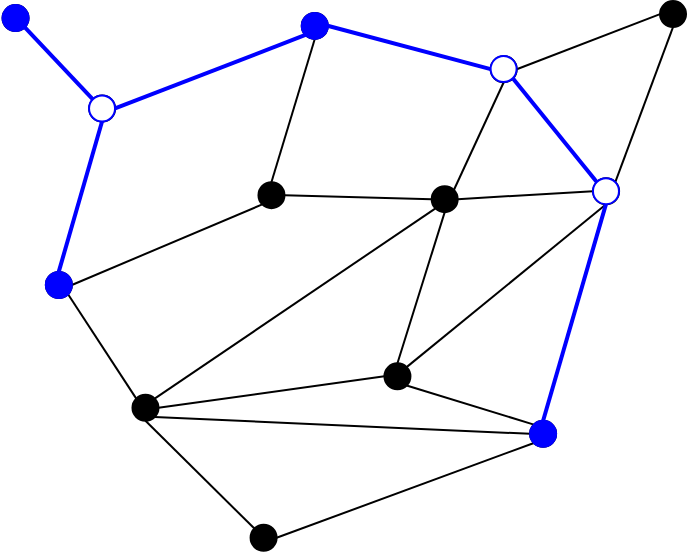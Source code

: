 <mxfile>
    <diagram name="Page-1" id="gsfR2lPIybh8ACA6FocS">
        <mxGraphModel dx="678" dy="361" grid="1" gridSize="1.968" guides="1" tooltips="1" connect="1" arrows="1" fold="1" page="1" pageScale="1" pageWidth="425" pageHeight="338" background="none" math="0" shadow="0">
            <root>
                <mxCell id="0"/>
                <mxCell id="1" value="layer00" style="" parent="0"/>
                <mxCell id="3" value="" style="ellipse;whiteSpace=wrap;html=1;aspect=fixed;fillColor=#000000;" parent="1" vertex="1">
                    <mxGeometry x="45.28" y="29.53" width="13" height="13" as="geometry"/>
                </mxCell>
                <mxCell id="4" value="" style="ellipse;whiteSpace=wrap;html=1;aspect=fixed;fillColor=#000000;" parent="1" vertex="1">
                    <mxGeometry x="66.928" y="162.999" width="13" height="13" as="geometry"/>
                </mxCell>
                <mxCell id="7" value="" style="ellipse;whiteSpace=wrap;html=1;aspect=fixed;fillColor=#000000;" parent="1" vertex="1">
                    <mxGeometry x="88.587" y="74.807" width="13" height="13" as="geometry"/>
                </mxCell>
                <mxCell id="8" value="" style="ellipse;whiteSpace=wrap;html=1;aspect=fixed;fillColor=#000000;" parent="1" vertex="1">
                    <mxGeometry x="289.365" y="55.116" width="13" height="13" as="geometry"/>
                </mxCell>
                <mxCell id="9" value="" style="ellipse;whiteSpace=wrap;html=1;aspect=fixed;fillColor=#000000;" parent="1" vertex="1">
                    <mxGeometry x="194.884" y="33.464" width="13" height="13" as="geometry"/>
                </mxCell>
                <mxCell id="10" value="" style="ellipse;whiteSpace=wrap;html=1;aspect=fixed;fillColor=#000000;" parent="1" vertex="1">
                    <mxGeometry x="173.233" y="118.112" width="13" height="13" as="geometry"/>
                </mxCell>
                <mxCell id="11" value="" style="ellipse;whiteSpace=wrap;html=1;aspect=fixed;fillColor=#000000;" parent="1" vertex="1">
                    <mxGeometry x="340.551" y="116.141" width="13" height="13" as="geometry"/>
                </mxCell>
                <mxCell id="12" value="" style="ellipse;whiteSpace=wrap;html=1;aspect=fixed;fillColor=#000000;" parent="1" vertex="1">
                    <mxGeometry x="236.219" y="208.659" width="13" height="13" as="geometry"/>
                </mxCell>
                <mxCell id="13" value="" style="ellipse;whiteSpace=wrap;html=1;aspect=fixed;fillColor=#000000;" parent="1" vertex="1">
                    <mxGeometry x="110.238" y="224.408" width="13" height="13" as="geometry"/>
                </mxCell>
                <mxCell id="14" value="" style="ellipse;whiteSpace=wrap;html=1;aspect=fixed;fillColor=#000000;" parent="1" vertex="1">
                    <mxGeometry x="309.057" y="237.406" width="13" height="13" as="geometry"/>
                </mxCell>
                <mxCell id="15" value="" style="ellipse;whiteSpace=wrap;html=1;aspect=fixed;fillColor=#000000;" parent="1" vertex="1">
                    <mxGeometry x="259.845" y="120.075" width="13" height="13" as="geometry"/>
                </mxCell>
                <mxCell id="16" value="" style="ellipse;whiteSpace=wrap;html=1;aspect=fixed;fillColor=#000000;" parent="1" vertex="1">
                    <mxGeometry x="169.293" y="289.373" width="13" height="13" as="geometry"/>
                </mxCell>
                <mxCell id="17" value="" style="ellipse;whiteSpace=wrap;html=1;aspect=fixed;fillColor=#000000;" parent="1" vertex="1">
                    <mxGeometry x="374.012" y="27.562" width="13" height="13" as="geometry"/>
                </mxCell>
                <mxCell id="eSA84T2NVFT6d7LiYqhv-20" value="layer01" style="" parent="0"/>
                <mxCell id="21" style="edgeStyle=none;html=1;exitX=1;exitY=1;exitDx=0;exitDy=0;entryX=0;entryY=0;entryDx=0;entryDy=0;endArrow=none;endFill=0;" parent="eSA84T2NVFT6d7LiYqhv-20" edge="1">
                    <mxGeometry relative="1" as="geometry">
                        <mxPoint x="56.376" y="40.626" as="sourcePoint"/>
                        <mxPoint x="90.491" y="76.711" as="targetPoint"/>
                    </mxGeometry>
                </mxCell>
                <mxCell id="22" style="edgeStyle=none;html=1;exitX=1;exitY=0.5;exitDx=0;exitDy=0;entryX=0;entryY=1;entryDx=0;entryDy=0;endArrow=none;endFill=0;" parent="eSA84T2NVFT6d7LiYqhv-20" source="7" edge="1">
                    <mxGeometry relative="1" as="geometry">
                        <mxPoint x="101.587" y="81.307" as="sourcePoint"/>
                        <mxPoint x="196.788" y="44.56" as="targetPoint"/>
                    </mxGeometry>
                </mxCell>
                <mxCell id="25" style="edgeStyle=none;html=1;exitX=0.5;exitY=1;exitDx=0;exitDy=0;entryX=1;entryY=0;entryDx=0;entryDy=0;endArrow=none;endFill=0;" parent="eSA84T2NVFT6d7LiYqhv-20" source="8" target="15" edge="1">
                    <mxGeometry relative="1" as="geometry"/>
                </mxCell>
                <mxCell id="35" style="edgeStyle=none;html=1;exitX=0.5;exitY=0;exitDx=0;exitDy=0;entryX=0.5;entryY=1;entryDx=0;entryDy=0;endArrow=none;endFill=0;" parent="eSA84T2NVFT6d7LiYqhv-20" source="4" target="7" edge="1">
                    <mxGeometry relative="1" as="geometry"/>
                </mxCell>
                <mxCell id="42" style="edgeStyle=none;html=1;exitX=0.5;exitY=1;exitDx=0;exitDy=0;entryX=0;entryY=0;entryDx=0;entryDy=0;endArrow=none;endFill=0;" parent="eSA84T2NVFT6d7LiYqhv-20" source="13" target="16" edge="1">
                    <mxGeometry relative="1" as="geometry"/>
                </mxCell>
                <mxCell id="43" style="edgeStyle=none;html=1;exitX=1;exitY=0.5;exitDx=0;exitDy=0;entryX=0;entryY=1;entryDx=0;entryDy=0;endArrow=none;endFill=0;" parent="eSA84T2NVFT6d7LiYqhv-20" source="16" target="14" edge="1">
                    <mxGeometry relative="1" as="geometry"/>
                </mxCell>
                <mxCell id="47" style="edgeStyle=none;html=1;exitX=0.5;exitY=1;exitDx=0;exitDy=0;entryX=0.454;entryY=0.146;entryDx=0;entryDy=0;endArrow=none;endFill=0;entryPerimeter=0;" parent="eSA84T2NVFT6d7LiYqhv-20" edge="1">
                    <mxGeometry relative="1" as="geometry">
                        <mxPoint x="201.384" y="46.464" as="sourcePoint"/>
                        <mxPoint x="179.135" y="120.011" as="targetPoint"/>
                    </mxGeometry>
                </mxCell>
                <mxCell id="48" style="edgeStyle=none;html=1;exitX=1;exitY=0.5;exitDx=0;exitDy=0;entryX=0;entryY=0.5;entryDx=0;entryDy=0;endArrow=none;endFill=0;" parent="eSA84T2NVFT6d7LiYqhv-20" edge="1">
                    <mxGeometry relative="1" as="geometry">
                        <mxPoint x="207.884" y="39.964" as="sourcePoint"/>
                        <mxPoint x="289.366" y="61.615" as="targetPoint"/>
                    </mxGeometry>
                </mxCell>
                <mxCell id="49" style="edgeStyle=none;html=1;exitX=1;exitY=1;exitDx=0;exitDy=0;entryX=0;entryY=0;entryDx=0;entryDy=0;endArrow=none;endFill=0;" parent="eSA84T2NVFT6d7LiYqhv-20" edge="1">
                    <mxGeometry relative="1" as="geometry">
                        <mxPoint x="300.462" y="66.212" as="sourcePoint"/>
                        <mxPoint x="342.455" y="118.045" as="targetPoint"/>
                    </mxGeometry>
                </mxCell>
                <mxCell id="50" style="edgeStyle=none;html=1;exitX=1;exitY=0.5;exitDx=0;exitDy=0;entryX=0;entryY=0.5;entryDx=0;entryDy=0;endArrow=none;endFill=0;" parent="eSA84T2NVFT6d7LiYqhv-20" edge="1">
                    <mxGeometry relative="1" as="geometry">
                        <mxPoint x="186.233" y="124.613" as="sourcePoint"/>
                        <mxPoint x="259.845" y="126.575" as="targetPoint"/>
                    </mxGeometry>
                </mxCell>
                <mxCell id="51" style="edgeStyle=none;html=1;exitX=1;exitY=0.5;exitDx=0;exitDy=0;endArrow=none;endFill=0;entryX=0;entryY=0.5;entryDx=0;entryDy=0;" parent="eSA84T2NVFT6d7LiYqhv-20" edge="1">
                    <mxGeometry relative="1" as="geometry">
                        <mxPoint x="272.845" y="126.575" as="sourcePoint"/>
                        <mxPoint x="340.551" y="122.641" as="targetPoint"/>
                    </mxGeometry>
                </mxCell>
                <mxCell id="52" style="edgeStyle=none;html=1;exitX=1;exitY=0;exitDx=0;exitDy=0;entryX=0.5;entryY=1;entryDx=0;entryDy=0;endArrow=none;endFill=0;" parent="eSA84T2NVFT6d7LiYqhv-20" edge="1">
                    <mxGeometry relative="1" as="geometry">
                        <mxPoint x="351.647" y="118.045" as="sourcePoint"/>
                        <mxPoint x="380.512" y="40.562" as="targetPoint"/>
                    </mxGeometry>
                </mxCell>
                <mxCell id="53" style="edgeStyle=none;html=1;exitX=0;exitY=0.5;exitDx=0;exitDy=0;entryX=1;entryY=0.5;entryDx=0;entryDy=0;endArrow=none;endFill=0;" parent="eSA84T2NVFT6d7LiYqhv-20" edge="1">
                    <mxGeometry relative="1" as="geometry">
                        <mxPoint x="374.012" y="34.062" as="sourcePoint"/>
                        <mxPoint x="302.365" y="61.615" as="targetPoint"/>
                    </mxGeometry>
                </mxCell>
                <mxCell id="54" style="edgeStyle=none;html=1;exitX=0.5;exitY=1;exitDx=0;exitDy=0;entryX=0.5;entryY=0;entryDx=0;entryDy=0;endArrow=none;endFill=0;" parent="eSA84T2NVFT6d7LiYqhv-20" edge="1">
                    <mxGeometry relative="1" as="geometry">
                        <mxPoint x="266.345" y="133.075" as="sourcePoint"/>
                        <mxPoint x="242.719" y="208.659" as="targetPoint"/>
                    </mxGeometry>
                </mxCell>
                <mxCell id="55" style="edgeStyle=none;html=1;exitX=1;exitY=0;exitDx=0;exitDy=0;entryX=0.5;entryY=1;entryDx=0;entryDy=0;endArrow=none;endFill=0;" parent="eSA84T2NVFT6d7LiYqhv-20" edge="1">
                    <mxGeometry relative="1" as="geometry">
                        <mxPoint x="247.316" y="210.563" as="sourcePoint"/>
                        <mxPoint x="347.051" y="129.141" as="targetPoint"/>
                    </mxGeometry>
                </mxCell>
                <mxCell id="56" style="edgeStyle=none;html=1;exitX=0;exitY=1;exitDx=0;exitDy=0;entryX=1;entryY=0.5;entryDx=0;entryDy=0;endArrow=none;endFill=0;" parent="eSA84T2NVFT6d7LiYqhv-20" edge="1">
                    <mxGeometry relative="1" as="geometry">
                        <mxPoint x="175.136" y="129.209" as="sourcePoint"/>
                        <mxPoint x="79.928" y="169.499" as="targetPoint"/>
                    </mxGeometry>
                </mxCell>
                <mxCell id="57" style="edgeStyle=none;html=1;exitX=1;exitY=1;exitDx=0;exitDy=0;entryX=0;entryY=0;entryDx=0;entryDy=0;endArrow=none;endFill=0;" parent="eSA84T2NVFT6d7LiYqhv-20" edge="1">
                    <mxGeometry relative="1" as="geometry">
                        <mxPoint x="78.025" y="174.095" as="sourcePoint"/>
                        <mxPoint x="112.142" y="226.312" as="targetPoint"/>
                    </mxGeometry>
                </mxCell>
                <mxCell id="58" style="edgeStyle=none;html=1;exitX=1;exitY=0.5;exitDx=0;exitDy=0;entryX=0;entryY=0.5;entryDx=0;entryDy=0;endArrow=none;endFill=0;" parent="eSA84T2NVFT6d7LiYqhv-20" edge="1">
                    <mxGeometry relative="1" as="geometry">
                        <mxPoint x="123.238" y="230.908" as="sourcePoint"/>
                        <mxPoint x="236.219" y="215.159" as="targetPoint"/>
                    </mxGeometry>
                </mxCell>
                <mxCell id="59" style="edgeStyle=none;html=1;exitX=1;exitY=0;exitDx=0;exitDy=0;entryX=0;entryY=1;entryDx=0;entryDy=0;endArrow=none;endFill=0;" parent="eSA84T2NVFT6d7LiYqhv-20" edge="1">
                    <mxGeometry relative="1" as="geometry">
                        <mxPoint x="121.334" y="226.312" as="sourcePoint"/>
                        <mxPoint x="261.749" y="131.171" as="targetPoint"/>
                    </mxGeometry>
                </mxCell>
                <mxCell id="61" style="edgeStyle=none;html=1;exitX=1;exitY=1;exitDx=0;exitDy=0;entryX=0;entryY=0.5;entryDx=0;entryDy=0;endArrow=none;endFill=0;" parent="eSA84T2NVFT6d7LiYqhv-20" edge="1">
                    <mxGeometry relative="1" as="geometry">
                        <mxPoint x="121.334" y="235.504" as="sourcePoint"/>
                        <mxPoint x="309.056" y="243.906" as="targetPoint"/>
                    </mxGeometry>
                </mxCell>
                <mxCell id="62" style="edgeStyle=none;html=1;exitX=1;exitY=1;exitDx=0;exitDy=0;entryX=0;entryY=0;entryDx=0;entryDy=0;endArrow=none;endFill=0;" parent="eSA84T2NVFT6d7LiYqhv-20" edge="1">
                    <mxGeometry relative="1" as="geometry">
                        <mxPoint x="247.316" y="219.756" as="sourcePoint"/>
                        <mxPoint x="310.96" y="239.31" as="targetPoint"/>
                    </mxGeometry>
                </mxCell>
                <mxCell id="95" style="edgeStyle=none;html=1;exitX=0.5;exitY=1;exitDx=0;exitDy=0;entryX=0.5;entryY=0;entryDx=0;entryDy=0;endArrow=none;endFill=0;" edge="1" parent="eSA84T2NVFT6d7LiYqhv-20">
                    <mxGeometry relative="1" as="geometry">
                        <mxPoint x="346.988" y="129.078" as="sourcePoint"/>
                        <mxPoint x="315.554" y="237.404" as="targetPoint"/>
                    </mxGeometry>
                </mxCell>
                <mxCell id="eSA84T2NVFT6d7LiYqhv-19" value="layer02" style="" parent="0"/>
                <mxCell id="70" value="" style="ellipse;whiteSpace=wrap;html=1;aspect=fixed;fillColor=#0000FF;strokeColor=#0000FF;" parent="eSA84T2NVFT6d7LiYqhv-19" vertex="1">
                    <mxGeometry x="45.277" y="29.527" width="13" height="13" as="geometry"/>
                </mxCell>
                <mxCell id="71" value="" style="ellipse;whiteSpace=wrap;html=1;aspect=fixed;fillColor=#0000FF;strokeColor=#0000FF;" parent="eSA84T2NVFT6d7LiYqhv-19" vertex="1">
                    <mxGeometry x="66.925" y="162.996" width="13" height="13" as="geometry"/>
                </mxCell>
                <mxCell id="72" value="" style="ellipse;whiteSpace=wrap;html=1;aspect=fixed;fillColor=#0000FF;strokeColor=#0000FF;" parent="eSA84T2NVFT6d7LiYqhv-19" vertex="1">
                    <mxGeometry x="194.881" y="33.461" width="13" height="13" as="geometry"/>
                </mxCell>
                <mxCell id="73" value="" style="ellipse;whiteSpace=wrap;html=1;aspect=fixed;fillColor=#0000FF;strokeColor=#0000FF;" parent="eSA84T2NVFT6d7LiYqhv-19" vertex="1">
                    <mxGeometry x="309.054" y="237.404" width="13" height="13" as="geometry"/>
                </mxCell>
                <mxCell id="eSA84T2NVFT6d7LiYqhv-18" value="layer03" style="" parent="0"/>
                <mxCell id="83" value="" style="ellipse;whiteSpace=wrap;html=1;aspect=fixed;fillColor=default;strokeColor=#0000FF;" parent="eSA84T2NVFT6d7LiYqhv-18" vertex="1">
                    <mxGeometry x="88.524" y="74.744" width="13" height="13" as="geometry"/>
                </mxCell>
                <mxCell id="84" value="" style="ellipse;whiteSpace=wrap;html=1;aspect=fixed;fillColor=default;strokeColor=#0000FF;" parent="eSA84T2NVFT6d7LiYqhv-18" vertex="1">
                    <mxGeometry x="289.303" y="55.053" width="13" height="13" as="geometry"/>
                </mxCell>
                <mxCell id="85" value="" style="ellipse;whiteSpace=wrap;html=1;aspect=fixed;fillColor=default;strokeColor=#0000FF;" parent="eSA84T2NVFT6d7LiYqhv-18" vertex="1">
                    <mxGeometry x="340.488" y="116.078" width="13" height="13" as="geometry"/>
                </mxCell>
                <mxCell id="86" style="edgeStyle=none;html=1;exitX=1;exitY=1;exitDx=0;exitDy=0;entryX=0;entryY=0;entryDx=0;entryDy=0;endArrow=none;endFill=0;strokeColor=#0000FF;strokeWidth=2;" parent="eSA84T2NVFT6d7LiYqhv-18" edge="1">
                    <mxGeometry relative="1" as="geometry">
                        <mxPoint x="56.313" y="40.563" as="sourcePoint"/>
                        <mxPoint x="90.428" y="76.648" as="targetPoint"/>
                    </mxGeometry>
                </mxCell>
                <mxCell id="87" style="edgeStyle=none;html=1;exitX=1;exitY=0.5;exitDx=0;exitDy=0;entryX=0;entryY=1;entryDx=0;entryDy=0;endArrow=none;endFill=0;strokeColor=#0000FF;strokeWidth=2;" parent="eSA84T2NVFT6d7LiYqhv-18" source="83" edge="1">
                    <mxGeometry relative="1" as="geometry">
                        <mxPoint x="101.524" y="81.244" as="sourcePoint"/>
                        <mxPoint x="196.725" y="44.497" as="targetPoint"/>
                    </mxGeometry>
                </mxCell>
                <mxCell id="88" style="edgeStyle=none;html=1;exitX=0.5;exitY=0;exitDx=0;exitDy=0;entryX=0.5;entryY=1;entryDx=0;entryDy=0;endArrow=none;endFill=0;strokeColor=#0000FF;strokeWidth=2;" parent="eSA84T2NVFT6d7LiYqhv-18" target="83" edge="1">
                    <mxGeometry relative="1" as="geometry">
                        <mxPoint x="73.365" y="162.936" as="sourcePoint"/>
                    </mxGeometry>
                </mxCell>
                <mxCell id="89" style="edgeStyle=none;html=1;exitX=1;exitY=0.5;exitDx=0;exitDy=0;entryX=0;entryY=0.5;entryDx=0;entryDy=0;endArrow=none;endFill=0;strokeColor=#0000FF;strokeWidth=2;" parent="eSA84T2NVFT6d7LiYqhv-18" edge="1">
                    <mxGeometry relative="1" as="geometry">
                        <mxPoint x="207.821" y="39.901" as="sourcePoint"/>
                        <mxPoint x="289.303" y="61.552" as="targetPoint"/>
                    </mxGeometry>
                </mxCell>
                <mxCell id="90" style="edgeStyle=none;html=1;exitX=1;exitY=1;exitDx=0;exitDy=0;entryX=0;entryY=0;entryDx=0;entryDy=0;endArrow=none;endFill=0;strokeColor=#0000FF;strokeWidth=2;" parent="eSA84T2NVFT6d7LiYqhv-18" edge="1">
                    <mxGeometry relative="1" as="geometry">
                        <mxPoint x="300.399" y="66.149" as="sourcePoint"/>
                        <mxPoint x="342.392" y="117.982" as="targetPoint"/>
                    </mxGeometry>
                </mxCell>
                <mxCell id="96" style="edgeStyle=none;html=1;exitX=0.5;exitY=1;exitDx=0;exitDy=0;endArrow=none;endFill=0;strokeColor=#0000FF;strokeWidth=2;entryX=0.5;entryY=0;entryDx=0;entryDy=0;" edge="1" parent="eSA84T2NVFT6d7LiYqhv-18" target="73">
                    <mxGeometry relative="1" as="geometry">
                        <mxPoint x="346.988" y="129.078" as="sourcePoint"/>
                        <mxPoint x="341" y="234" as="targetPoint"/>
                    </mxGeometry>
                </mxCell>
            </root>
        </mxGraphModel>
    </diagram>
</mxfile>